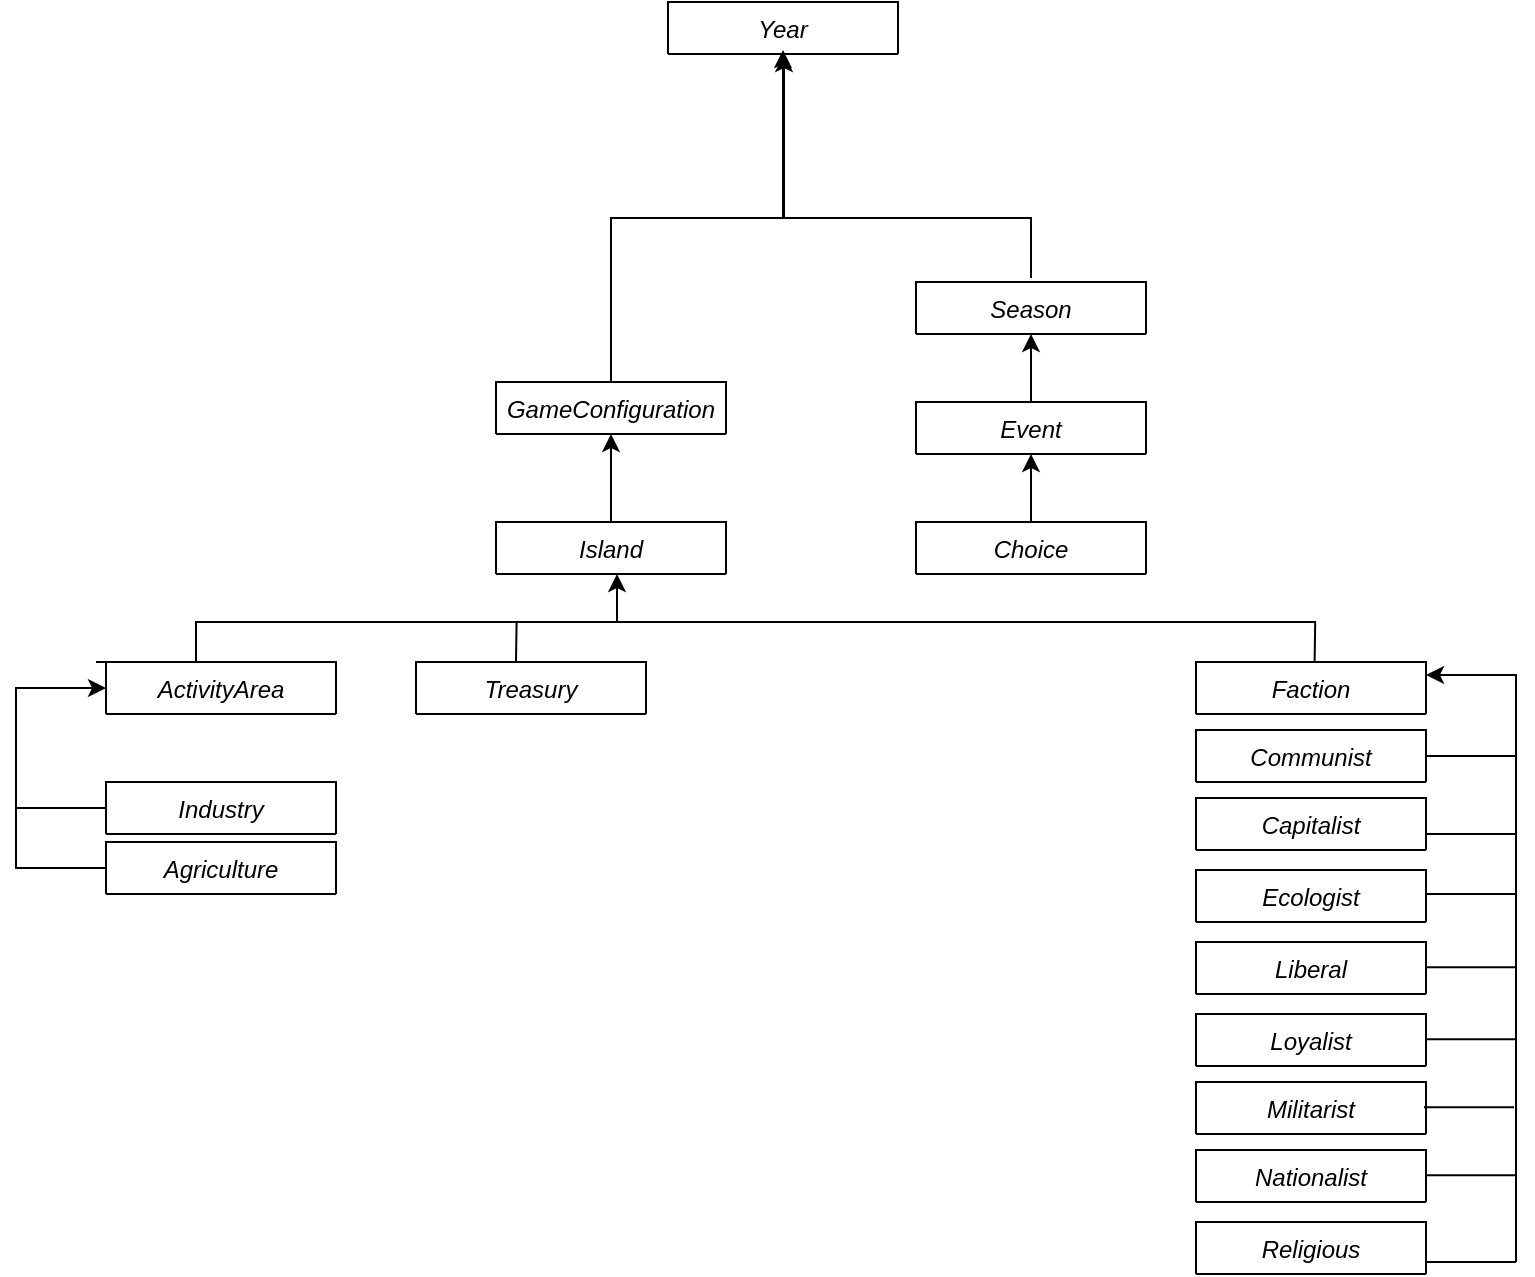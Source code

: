 <mxfile version="14.4.4" type="device"><diagram id="C5RBs43oDa-KdzZeNtuy" name="Page-1"><mxGraphModel dx="1673" dy="2065" grid="1" gridSize="10" guides="1" tooltips="1" connect="1" arrows="1" fold="1" page="1" pageScale="1" pageWidth="827" pageHeight="1169" math="0" shadow="0"><root><mxCell id="WIyWlLk6GJQsqaUBKTNV-0"/><mxCell id="WIyWlLk6GJQsqaUBKTNV-1" parent="WIyWlLk6GJQsqaUBKTNV-0"/><mxCell id="cHyMWS_UR6ReS_Ny0YVD-30" style="edgeStyle=orthogonalEdgeStyle;rounded=0;orthogonalLoop=1;jettySize=auto;html=1;" edge="1" parent="WIyWlLk6GJQsqaUBKTNV-1" source="zkfFHV4jXpPFQw0GAbJ--0" target="cHyMWS_UR6ReS_Ny0YVD-0"><mxGeometry relative="1" as="geometry"><Array as="points"><mxPoint x="328" y="18"/><mxPoint x="414" y="18"/></Array></mxGeometry></mxCell><mxCell id="zkfFHV4jXpPFQw0GAbJ--0" value="GameConfiguration" style="swimlane;fontStyle=2;align=center;verticalAlign=top;childLayout=stackLayout;horizontal=1;startSize=26;horizontalStack=0;resizeParent=1;resizeLast=0;collapsible=1;marginBottom=0;rounded=0;shadow=0;strokeWidth=1;" parent="WIyWlLk6GJQsqaUBKTNV-1" vertex="1" collapsed="1"><mxGeometry x="270" y="100" width="115" height="26" as="geometry"><mxRectangle x="220" y="120" width="160" height="138" as="alternateBounds"/></mxGeometry></mxCell><mxCell id="zkfFHV4jXpPFQw0GAbJ--1" value="name" style="text;align=left;verticalAlign=top;spacingLeft=4;spacingRight=4;overflow=hidden;rotatable=0;points=[[0,0.5],[1,0.5]];portConstraint=eastwest;" parent="zkfFHV4jXpPFQw0GAbJ--0" vertex="1"><mxGeometry y="26" width="115" height="26" as="geometry"/></mxCell><mxCell id="zkfFHV4jXpPFQw0GAbJ--2" value="satisfaction" style="text;align=left;verticalAlign=top;spacingLeft=4;spacingRight=4;overflow=hidden;rotatable=0;points=[[0,0.5],[1,0.5]];portConstraint=eastwest;rounded=0;shadow=0;html=0;" parent="zkfFHV4jXpPFQw0GAbJ--0" vertex="1"><mxGeometry y="52" width="115" height="26" as="geometry"/></mxCell><mxCell id="zkfFHV4jXpPFQw0GAbJ--3" value="NumberOfPartisans" style="text;align=left;verticalAlign=top;spacingLeft=4;spacingRight=4;overflow=hidden;rotatable=0;points=[[0,0.5],[1,0.5]];portConstraint=eastwest;rounded=0;shadow=0;html=0;" parent="zkfFHV4jXpPFQw0GAbJ--0" vertex="1"><mxGeometry y="78" width="115" height="26" as="geometry"/></mxCell><mxCell id="zkfFHV4jXpPFQw0GAbJ--4" value="" style="line;html=1;strokeWidth=1;align=left;verticalAlign=middle;spacingTop=-1;spacingLeft=3;spacingRight=3;rotatable=0;labelPosition=right;points=[];portConstraint=eastwest;" parent="zkfFHV4jXpPFQw0GAbJ--0" vertex="1"><mxGeometry y="104" width="115" height="8" as="geometry"/></mxCell><mxCell id="zkfFHV4jXpPFQw0GAbJ--5" value="eliminatePartisans" style="text;align=left;verticalAlign=top;spacingLeft=4;spacingRight=4;overflow=hidden;rotatable=0;points=[[0,0.5],[1,0.5]];portConstraint=eastwest;" parent="zkfFHV4jXpPFQw0GAbJ--0" vertex="1"><mxGeometry y="112" width="115" height="26" as="geometry"/></mxCell><mxCell id="cHyMWS_UR6ReS_Ny0YVD-0" value="Year" style="swimlane;fontStyle=2;align=center;verticalAlign=top;childLayout=stackLayout;horizontal=1;startSize=26;horizontalStack=0;resizeParent=1;resizeLast=0;collapsible=1;marginBottom=0;rounded=0;shadow=0;strokeWidth=1;" vertex="1" collapsed="1" parent="WIyWlLk6GJQsqaUBKTNV-1"><mxGeometry x="356" y="-90" width="115" height="26" as="geometry"><mxRectangle x="220" y="120" width="160" height="138" as="alternateBounds"/></mxGeometry></mxCell><mxCell id="cHyMWS_UR6ReS_Ny0YVD-1" value="name" style="text;align=left;verticalAlign=top;spacingLeft=4;spacingRight=4;overflow=hidden;rotatable=0;points=[[0,0.5],[1,0.5]];portConstraint=eastwest;" vertex="1" parent="cHyMWS_UR6ReS_Ny0YVD-0"><mxGeometry y="26" width="115" height="26" as="geometry"/></mxCell><mxCell id="cHyMWS_UR6ReS_Ny0YVD-2" value="satisfaction" style="text;align=left;verticalAlign=top;spacingLeft=4;spacingRight=4;overflow=hidden;rotatable=0;points=[[0,0.5],[1,0.5]];portConstraint=eastwest;rounded=0;shadow=0;html=0;" vertex="1" parent="cHyMWS_UR6ReS_Ny0YVD-0"><mxGeometry y="52" width="115" height="26" as="geometry"/></mxCell><mxCell id="cHyMWS_UR6ReS_Ny0YVD-3" value="NumberOfPartisans" style="text;align=left;verticalAlign=top;spacingLeft=4;spacingRight=4;overflow=hidden;rotatable=0;points=[[0,0.5],[1,0.5]];portConstraint=eastwest;rounded=0;shadow=0;html=0;" vertex="1" parent="cHyMWS_UR6ReS_Ny0YVD-0"><mxGeometry y="78" width="115" height="26" as="geometry"/></mxCell><mxCell id="cHyMWS_UR6ReS_Ny0YVD-4" value="" style="line;html=1;strokeWidth=1;align=left;verticalAlign=middle;spacingTop=-1;spacingLeft=3;spacingRight=3;rotatable=0;labelPosition=right;points=[];portConstraint=eastwest;" vertex="1" parent="cHyMWS_UR6ReS_Ny0YVD-0"><mxGeometry y="104" width="115" height="8" as="geometry"/></mxCell><mxCell id="cHyMWS_UR6ReS_Ny0YVD-5" value="eliminatePartisans" style="text;align=left;verticalAlign=top;spacingLeft=4;spacingRight=4;overflow=hidden;rotatable=0;points=[[0,0.5],[1,0.5]];portConstraint=eastwest;" vertex="1" parent="cHyMWS_UR6ReS_Ny0YVD-0"><mxGeometry y="112" width="115" height="26" as="geometry"/></mxCell><mxCell id="cHyMWS_UR6ReS_Ny0YVD-120" style="edgeStyle=orthogonalEdgeStyle;rounded=0;orthogonalLoop=1;jettySize=auto;html=1;entryX=0.5;entryY=1;entryDx=0;entryDy=0;" edge="1" parent="WIyWlLk6GJQsqaUBKTNV-1" source="cHyMWS_UR6ReS_Ny0YVD-6" target="zkfFHV4jXpPFQw0GAbJ--0"><mxGeometry relative="1" as="geometry"/></mxCell><mxCell id="cHyMWS_UR6ReS_Ny0YVD-6" value="Island" style="swimlane;fontStyle=2;align=center;verticalAlign=top;childLayout=stackLayout;horizontal=1;startSize=26;horizontalStack=0;resizeParent=1;resizeLast=0;collapsible=1;marginBottom=0;rounded=0;shadow=0;strokeWidth=1;" vertex="1" collapsed="1" parent="WIyWlLk6GJQsqaUBKTNV-1"><mxGeometry x="270" y="170" width="115" height="26" as="geometry"><mxRectangle x="220" y="120" width="160" height="138" as="alternateBounds"/></mxGeometry></mxCell><mxCell id="cHyMWS_UR6ReS_Ny0YVD-7" value="name" style="text;align=left;verticalAlign=top;spacingLeft=4;spacingRight=4;overflow=hidden;rotatable=0;points=[[0,0.5],[1,0.5]];portConstraint=eastwest;" vertex="1" parent="cHyMWS_UR6ReS_Ny0YVD-6"><mxGeometry y="26" width="115" height="26" as="geometry"/></mxCell><mxCell id="cHyMWS_UR6ReS_Ny0YVD-8" value="satisfaction" style="text;align=left;verticalAlign=top;spacingLeft=4;spacingRight=4;overflow=hidden;rotatable=0;points=[[0,0.5],[1,0.5]];portConstraint=eastwest;rounded=0;shadow=0;html=0;" vertex="1" parent="cHyMWS_UR6ReS_Ny0YVD-6"><mxGeometry y="52" width="115" height="26" as="geometry"/></mxCell><mxCell id="cHyMWS_UR6ReS_Ny0YVD-9" value="NumberOfPartisans" style="text;align=left;verticalAlign=top;spacingLeft=4;spacingRight=4;overflow=hidden;rotatable=0;points=[[0,0.5],[1,0.5]];portConstraint=eastwest;rounded=0;shadow=0;html=0;" vertex="1" parent="cHyMWS_UR6ReS_Ny0YVD-6"><mxGeometry y="78" width="115" height="26" as="geometry"/></mxCell><mxCell id="cHyMWS_UR6ReS_Ny0YVD-10" value="" style="line;html=1;strokeWidth=1;align=left;verticalAlign=middle;spacingTop=-1;spacingLeft=3;spacingRight=3;rotatable=0;labelPosition=right;points=[];portConstraint=eastwest;" vertex="1" parent="cHyMWS_UR6ReS_Ny0YVD-6"><mxGeometry y="104" width="115" height="8" as="geometry"/></mxCell><mxCell id="cHyMWS_UR6ReS_Ny0YVD-11" value="eliminatePartisans" style="text;align=left;verticalAlign=top;spacingLeft=4;spacingRight=4;overflow=hidden;rotatable=0;points=[[0,0.5],[1,0.5]];portConstraint=eastwest;" vertex="1" parent="cHyMWS_UR6ReS_Ny0YVD-6"><mxGeometry y="112" width="115" height="26" as="geometry"/></mxCell><mxCell id="cHyMWS_UR6ReS_Ny0YVD-33" style="edgeStyle=orthogonalEdgeStyle;rounded=0;orthogonalLoop=1;jettySize=auto;html=1;" edge="1" parent="WIyWlLk6GJQsqaUBKTNV-1"><mxGeometry relative="1" as="geometry"><mxPoint x="69.997" y="240" as="sourcePoint"/><mxPoint x="330.5" y="196" as="targetPoint"/><Array as="points"><mxPoint x="120" y="240"/><mxPoint x="120" y="220"/><mxPoint x="331" y="220"/></Array></mxGeometry></mxCell><mxCell id="cHyMWS_UR6ReS_Ny0YVD-12" value="ActivityArea" style="swimlane;fontStyle=2;align=center;verticalAlign=top;childLayout=stackLayout;horizontal=1;startSize=26;horizontalStack=0;resizeParent=1;resizeLast=0;collapsible=1;marginBottom=0;rounded=0;shadow=0;strokeWidth=1;" vertex="1" collapsed="1" parent="WIyWlLk6GJQsqaUBKTNV-1"><mxGeometry x="75" y="240" width="115" height="26" as="geometry"><mxRectangle x="220" y="120" width="160" height="138" as="alternateBounds"/></mxGeometry></mxCell><mxCell id="cHyMWS_UR6ReS_Ny0YVD-13" value="name" style="text;align=left;verticalAlign=top;spacingLeft=4;spacingRight=4;overflow=hidden;rotatable=0;points=[[0,0.5],[1,0.5]];portConstraint=eastwest;" vertex="1" parent="cHyMWS_UR6ReS_Ny0YVD-12"><mxGeometry y="26" width="115" height="26" as="geometry"/></mxCell><mxCell id="cHyMWS_UR6ReS_Ny0YVD-14" value="satisfaction" style="text;align=left;verticalAlign=top;spacingLeft=4;spacingRight=4;overflow=hidden;rotatable=0;points=[[0,0.5],[1,0.5]];portConstraint=eastwest;rounded=0;shadow=0;html=0;" vertex="1" parent="cHyMWS_UR6ReS_Ny0YVD-12"><mxGeometry y="52" width="115" height="26" as="geometry"/></mxCell><mxCell id="cHyMWS_UR6ReS_Ny0YVD-15" value="NumberOfPartisans" style="text;align=left;verticalAlign=top;spacingLeft=4;spacingRight=4;overflow=hidden;rotatable=0;points=[[0,0.5],[1,0.5]];portConstraint=eastwest;rounded=0;shadow=0;html=0;" vertex="1" parent="cHyMWS_UR6ReS_Ny0YVD-12"><mxGeometry y="78" width="115" height="26" as="geometry"/></mxCell><mxCell id="cHyMWS_UR6ReS_Ny0YVD-16" value="" style="line;html=1;strokeWidth=1;align=left;verticalAlign=middle;spacingTop=-1;spacingLeft=3;spacingRight=3;rotatable=0;labelPosition=right;points=[];portConstraint=eastwest;" vertex="1" parent="cHyMWS_UR6ReS_Ny0YVD-12"><mxGeometry y="104" width="115" height="8" as="geometry"/></mxCell><mxCell id="cHyMWS_UR6ReS_Ny0YVD-17" value="eliminatePartisans" style="text;align=left;verticalAlign=top;spacingLeft=4;spacingRight=4;overflow=hidden;rotatable=0;points=[[0,0.5],[1,0.5]];portConstraint=eastwest;" vertex="1" parent="cHyMWS_UR6ReS_Ny0YVD-12"><mxGeometry y="112" width="115" height="26" as="geometry"/></mxCell><mxCell id="cHyMWS_UR6ReS_Ny0YVD-18" value="Treasury" style="swimlane;fontStyle=2;align=center;verticalAlign=top;childLayout=stackLayout;horizontal=1;startSize=26;horizontalStack=0;resizeParent=1;resizeLast=0;collapsible=1;marginBottom=0;rounded=0;shadow=0;strokeWidth=1;" vertex="1" collapsed="1" parent="WIyWlLk6GJQsqaUBKTNV-1"><mxGeometry x="230" y="240" width="115" height="26" as="geometry"><mxRectangle x="220" y="120" width="160" height="138" as="alternateBounds"/></mxGeometry></mxCell><mxCell id="cHyMWS_UR6ReS_Ny0YVD-19" value="name" style="text;align=left;verticalAlign=top;spacingLeft=4;spacingRight=4;overflow=hidden;rotatable=0;points=[[0,0.5],[1,0.5]];portConstraint=eastwest;" vertex="1" parent="cHyMWS_UR6ReS_Ny0YVD-18"><mxGeometry y="26" width="115" height="26" as="geometry"/></mxCell><mxCell id="cHyMWS_UR6ReS_Ny0YVD-20" value="satisfaction" style="text;align=left;verticalAlign=top;spacingLeft=4;spacingRight=4;overflow=hidden;rotatable=0;points=[[0,0.5],[1,0.5]];portConstraint=eastwest;rounded=0;shadow=0;html=0;" vertex="1" parent="cHyMWS_UR6ReS_Ny0YVD-18"><mxGeometry y="52" width="115" height="26" as="geometry"/></mxCell><mxCell id="cHyMWS_UR6ReS_Ny0YVD-21" value="NumberOfPartisans" style="text;align=left;verticalAlign=top;spacingLeft=4;spacingRight=4;overflow=hidden;rotatable=0;points=[[0,0.5],[1,0.5]];portConstraint=eastwest;rounded=0;shadow=0;html=0;" vertex="1" parent="cHyMWS_UR6ReS_Ny0YVD-18"><mxGeometry y="78" width="115" height="26" as="geometry"/></mxCell><mxCell id="cHyMWS_UR6ReS_Ny0YVD-22" value="" style="line;html=1;strokeWidth=1;align=left;verticalAlign=middle;spacingTop=-1;spacingLeft=3;spacingRight=3;rotatable=0;labelPosition=right;points=[];portConstraint=eastwest;" vertex="1" parent="cHyMWS_UR6ReS_Ny0YVD-18"><mxGeometry y="104" width="115" height="8" as="geometry"/></mxCell><mxCell id="cHyMWS_UR6ReS_Ny0YVD-23" value="eliminatePartisans" style="text;align=left;verticalAlign=top;spacingLeft=4;spacingRight=4;overflow=hidden;rotatable=0;points=[[0,0.5],[1,0.5]];portConstraint=eastwest;" vertex="1" parent="cHyMWS_UR6ReS_Ny0YVD-18"><mxGeometry y="112" width="115" height="26" as="geometry"/></mxCell><mxCell id="cHyMWS_UR6ReS_Ny0YVD-24" value="Faction" style="swimlane;fontStyle=2;align=center;verticalAlign=top;childLayout=stackLayout;horizontal=1;startSize=26;horizontalStack=0;resizeParent=1;resizeLast=0;collapsible=1;marginBottom=0;rounded=0;shadow=0;strokeWidth=1;" vertex="1" collapsed="1" parent="WIyWlLk6GJQsqaUBKTNV-1"><mxGeometry x="620" y="240" width="115" height="26" as="geometry"><mxRectangle x="220" y="120" width="160" height="138" as="alternateBounds"/></mxGeometry></mxCell><mxCell id="cHyMWS_UR6ReS_Ny0YVD-25" value="name" style="text;align=left;verticalAlign=top;spacingLeft=4;spacingRight=4;overflow=hidden;rotatable=0;points=[[0,0.5],[1,0.5]];portConstraint=eastwest;" vertex="1" parent="cHyMWS_UR6ReS_Ny0YVD-24"><mxGeometry y="26" width="115" height="26" as="geometry"/></mxCell><mxCell id="cHyMWS_UR6ReS_Ny0YVD-26" value="satisfaction" style="text;align=left;verticalAlign=top;spacingLeft=4;spacingRight=4;overflow=hidden;rotatable=0;points=[[0,0.5],[1,0.5]];portConstraint=eastwest;rounded=0;shadow=0;html=0;" vertex="1" parent="cHyMWS_UR6ReS_Ny0YVD-24"><mxGeometry y="52" width="115" height="26" as="geometry"/></mxCell><mxCell id="cHyMWS_UR6ReS_Ny0YVD-27" value="NumberOfPartisans" style="text;align=left;verticalAlign=top;spacingLeft=4;spacingRight=4;overflow=hidden;rotatable=0;points=[[0,0.5],[1,0.5]];portConstraint=eastwest;rounded=0;shadow=0;html=0;" vertex="1" parent="cHyMWS_UR6ReS_Ny0YVD-24"><mxGeometry y="78" width="115" height="26" as="geometry"/></mxCell><mxCell id="cHyMWS_UR6ReS_Ny0YVD-28" value="" style="line;html=1;strokeWidth=1;align=left;verticalAlign=middle;spacingTop=-1;spacingLeft=3;spacingRight=3;rotatable=0;labelPosition=right;points=[];portConstraint=eastwest;" vertex="1" parent="cHyMWS_UR6ReS_Ny0YVD-24"><mxGeometry y="104" width="115" height="8" as="geometry"/></mxCell><mxCell id="cHyMWS_UR6ReS_Ny0YVD-29" value="eliminatePartisans" style="text;align=left;verticalAlign=top;spacingLeft=4;spacingRight=4;overflow=hidden;rotatable=0;points=[[0,0.5],[1,0.5]];portConstraint=eastwest;" vertex="1" parent="cHyMWS_UR6ReS_Ny0YVD-24"><mxGeometry y="112" width="115" height="26" as="geometry"/></mxCell><mxCell id="cHyMWS_UR6ReS_Ny0YVD-35" value="Industry" style="swimlane;fontStyle=2;align=center;verticalAlign=top;childLayout=stackLayout;horizontal=1;startSize=26;horizontalStack=0;resizeParent=1;resizeLast=0;collapsible=1;marginBottom=0;rounded=0;shadow=0;strokeWidth=1;" vertex="1" collapsed="1" parent="WIyWlLk6GJQsqaUBKTNV-1"><mxGeometry x="75" y="300" width="115" height="26" as="geometry"><mxRectangle x="220" y="120" width="160" height="138" as="alternateBounds"/></mxGeometry></mxCell><mxCell id="cHyMWS_UR6ReS_Ny0YVD-36" value="name" style="text;align=left;verticalAlign=top;spacingLeft=4;spacingRight=4;overflow=hidden;rotatable=0;points=[[0,0.5],[1,0.5]];portConstraint=eastwest;" vertex="1" parent="cHyMWS_UR6ReS_Ny0YVD-35"><mxGeometry y="26" width="115" height="26" as="geometry"/></mxCell><mxCell id="cHyMWS_UR6ReS_Ny0YVD-37" value="satisfaction" style="text;align=left;verticalAlign=top;spacingLeft=4;spacingRight=4;overflow=hidden;rotatable=0;points=[[0,0.5],[1,0.5]];portConstraint=eastwest;rounded=0;shadow=0;html=0;" vertex="1" parent="cHyMWS_UR6ReS_Ny0YVD-35"><mxGeometry y="52" width="115" height="26" as="geometry"/></mxCell><mxCell id="cHyMWS_UR6ReS_Ny0YVD-38" value="NumberOfPartisans" style="text;align=left;verticalAlign=top;spacingLeft=4;spacingRight=4;overflow=hidden;rotatable=0;points=[[0,0.5],[1,0.5]];portConstraint=eastwest;rounded=0;shadow=0;html=0;" vertex="1" parent="cHyMWS_UR6ReS_Ny0YVD-35"><mxGeometry y="78" width="115" height="26" as="geometry"/></mxCell><mxCell id="cHyMWS_UR6ReS_Ny0YVD-39" value="" style="line;html=1;strokeWidth=1;align=left;verticalAlign=middle;spacingTop=-1;spacingLeft=3;spacingRight=3;rotatable=0;labelPosition=right;points=[];portConstraint=eastwest;" vertex="1" parent="cHyMWS_UR6ReS_Ny0YVD-35"><mxGeometry y="104" width="115" height="8" as="geometry"/></mxCell><mxCell id="cHyMWS_UR6ReS_Ny0YVD-40" value="eliminatePartisans" style="text;align=left;verticalAlign=top;spacingLeft=4;spacingRight=4;overflow=hidden;rotatable=0;points=[[0,0.5],[1,0.5]];portConstraint=eastwest;" vertex="1" parent="cHyMWS_UR6ReS_Ny0YVD-35"><mxGeometry y="112" width="115" height="26" as="geometry"/></mxCell><mxCell id="cHyMWS_UR6ReS_Ny0YVD-51" style="edgeStyle=orthogonalEdgeStyle;rounded=0;orthogonalLoop=1;jettySize=auto;html=1;entryX=0;entryY=0.5;entryDx=0;entryDy=0;" edge="1" parent="WIyWlLk6GJQsqaUBKTNV-1" source="cHyMWS_UR6ReS_Ny0YVD-41" target="cHyMWS_UR6ReS_Ny0YVD-12"><mxGeometry relative="1" as="geometry"><Array as="points"><mxPoint x="30" y="343"/><mxPoint x="30" y="253"/></Array></mxGeometry></mxCell><mxCell id="cHyMWS_UR6ReS_Ny0YVD-41" value="Agriculture" style="swimlane;fontStyle=2;align=center;verticalAlign=top;childLayout=stackLayout;horizontal=1;startSize=26;horizontalStack=0;resizeParent=1;resizeLast=0;collapsible=1;marginBottom=0;rounded=0;shadow=0;strokeWidth=1;" vertex="1" collapsed="1" parent="WIyWlLk6GJQsqaUBKTNV-1"><mxGeometry x="75" y="330" width="115" height="26" as="geometry"><mxRectangle x="220" y="120" width="160" height="138" as="alternateBounds"/></mxGeometry></mxCell><mxCell id="cHyMWS_UR6ReS_Ny0YVD-42" value="name" style="text;align=left;verticalAlign=top;spacingLeft=4;spacingRight=4;overflow=hidden;rotatable=0;points=[[0,0.5],[1,0.5]];portConstraint=eastwest;" vertex="1" parent="cHyMWS_UR6ReS_Ny0YVD-41"><mxGeometry y="26" width="115" height="26" as="geometry"/></mxCell><mxCell id="cHyMWS_UR6ReS_Ny0YVD-43" value="satisfaction" style="text;align=left;verticalAlign=top;spacingLeft=4;spacingRight=4;overflow=hidden;rotatable=0;points=[[0,0.5],[1,0.5]];portConstraint=eastwest;rounded=0;shadow=0;html=0;" vertex="1" parent="cHyMWS_UR6ReS_Ny0YVD-41"><mxGeometry y="52" width="115" height="26" as="geometry"/></mxCell><mxCell id="cHyMWS_UR6ReS_Ny0YVD-44" value="NumberOfPartisans" style="text;align=left;verticalAlign=top;spacingLeft=4;spacingRight=4;overflow=hidden;rotatable=0;points=[[0,0.5],[1,0.5]];portConstraint=eastwest;rounded=0;shadow=0;html=0;" vertex="1" parent="cHyMWS_UR6ReS_Ny0YVD-41"><mxGeometry y="78" width="115" height="26" as="geometry"/></mxCell><mxCell id="cHyMWS_UR6ReS_Ny0YVD-45" value="" style="line;html=1;strokeWidth=1;align=left;verticalAlign=middle;spacingTop=-1;spacingLeft=3;spacingRight=3;rotatable=0;labelPosition=right;points=[];portConstraint=eastwest;" vertex="1" parent="cHyMWS_UR6ReS_Ny0YVD-41"><mxGeometry y="104" width="115" height="8" as="geometry"/></mxCell><mxCell id="cHyMWS_UR6ReS_Ny0YVD-46" value="eliminatePartisans" style="text;align=left;verticalAlign=top;spacingLeft=4;spacingRight=4;overflow=hidden;rotatable=0;points=[[0,0.5],[1,0.5]];portConstraint=eastwest;" vertex="1" parent="cHyMWS_UR6ReS_Ny0YVD-41"><mxGeometry y="112" width="115" height="26" as="geometry"/></mxCell><mxCell id="cHyMWS_UR6ReS_Ny0YVD-53" value="Capitalist" style="swimlane;fontStyle=2;align=center;verticalAlign=top;childLayout=stackLayout;horizontal=1;startSize=26;horizontalStack=0;resizeParent=1;resizeLast=0;collapsible=1;marginBottom=0;rounded=0;shadow=0;strokeWidth=1;" vertex="1" collapsed="1" parent="WIyWlLk6GJQsqaUBKTNV-1"><mxGeometry x="620" y="308" width="115" height="26" as="geometry"><mxRectangle x="220" y="120" width="160" height="138" as="alternateBounds"/></mxGeometry></mxCell><mxCell id="cHyMWS_UR6ReS_Ny0YVD-54" value="name" style="text;align=left;verticalAlign=top;spacingLeft=4;spacingRight=4;overflow=hidden;rotatable=0;points=[[0,0.5],[1,0.5]];portConstraint=eastwest;" vertex="1" parent="cHyMWS_UR6ReS_Ny0YVD-53"><mxGeometry y="26" width="115" height="26" as="geometry"/></mxCell><mxCell id="cHyMWS_UR6ReS_Ny0YVD-55" value="satisfaction" style="text;align=left;verticalAlign=top;spacingLeft=4;spacingRight=4;overflow=hidden;rotatable=0;points=[[0,0.5],[1,0.5]];portConstraint=eastwest;rounded=0;shadow=0;html=0;" vertex="1" parent="cHyMWS_UR6ReS_Ny0YVD-53"><mxGeometry y="52" width="115" height="26" as="geometry"/></mxCell><mxCell id="cHyMWS_UR6ReS_Ny0YVD-56" value="NumberOfPartisans" style="text;align=left;verticalAlign=top;spacingLeft=4;spacingRight=4;overflow=hidden;rotatable=0;points=[[0,0.5],[1,0.5]];portConstraint=eastwest;rounded=0;shadow=0;html=0;" vertex="1" parent="cHyMWS_UR6ReS_Ny0YVD-53"><mxGeometry y="78" width="115" height="26" as="geometry"/></mxCell><mxCell id="cHyMWS_UR6ReS_Ny0YVD-57" value="" style="line;html=1;strokeWidth=1;align=left;verticalAlign=middle;spacingTop=-1;spacingLeft=3;spacingRight=3;rotatable=0;labelPosition=right;points=[];portConstraint=eastwest;" vertex="1" parent="cHyMWS_UR6ReS_Ny0YVD-53"><mxGeometry y="104" width="115" height="8" as="geometry"/></mxCell><mxCell id="cHyMWS_UR6ReS_Ny0YVD-58" value="eliminatePartisans" style="text;align=left;verticalAlign=top;spacingLeft=4;spacingRight=4;overflow=hidden;rotatable=0;points=[[0,0.5],[1,0.5]];portConstraint=eastwest;" vertex="1" parent="cHyMWS_UR6ReS_Ny0YVD-53"><mxGeometry y="112" width="115" height="26" as="geometry"/></mxCell><mxCell id="cHyMWS_UR6ReS_Ny0YVD-139" style="edgeStyle=orthogonalEdgeStyle;rounded=0;orthogonalLoop=1;jettySize=auto;html=1;exitX=1;exitY=0.5;exitDx=0;exitDy=0;entryX=1;entryY=0.25;entryDx=0;entryDy=0;" edge="1" parent="WIyWlLk6GJQsqaUBKTNV-1" source="cHyMWS_UR6ReS_Ny0YVD-59" target="cHyMWS_UR6ReS_Ny0YVD-24"><mxGeometry relative="1" as="geometry"><Array as="points"><mxPoint x="780" y="287"/><mxPoint x="780" y="247"/></Array></mxGeometry></mxCell><mxCell id="cHyMWS_UR6ReS_Ny0YVD-59" value="Communist" style="swimlane;fontStyle=2;align=center;verticalAlign=top;childLayout=stackLayout;horizontal=1;startSize=26;horizontalStack=0;resizeParent=1;resizeLast=0;collapsible=1;marginBottom=0;rounded=0;shadow=0;strokeWidth=1;" vertex="1" collapsed="1" parent="WIyWlLk6GJQsqaUBKTNV-1"><mxGeometry x="620" y="274" width="115" height="26" as="geometry"><mxRectangle x="220" y="120" width="160" height="138" as="alternateBounds"/></mxGeometry></mxCell><mxCell id="cHyMWS_UR6ReS_Ny0YVD-60" value="name" style="text;align=left;verticalAlign=top;spacingLeft=4;spacingRight=4;overflow=hidden;rotatable=0;points=[[0,0.5],[1,0.5]];portConstraint=eastwest;" vertex="1" parent="cHyMWS_UR6ReS_Ny0YVD-59"><mxGeometry y="26" width="115" height="26" as="geometry"/></mxCell><mxCell id="cHyMWS_UR6ReS_Ny0YVD-61" value="satisfaction" style="text;align=left;verticalAlign=top;spacingLeft=4;spacingRight=4;overflow=hidden;rotatable=0;points=[[0,0.5],[1,0.5]];portConstraint=eastwest;rounded=0;shadow=0;html=0;" vertex="1" parent="cHyMWS_UR6ReS_Ny0YVD-59"><mxGeometry y="52" width="115" height="26" as="geometry"/></mxCell><mxCell id="cHyMWS_UR6ReS_Ny0YVD-62" value="NumberOfPartisans" style="text;align=left;verticalAlign=top;spacingLeft=4;spacingRight=4;overflow=hidden;rotatable=0;points=[[0,0.5],[1,0.5]];portConstraint=eastwest;rounded=0;shadow=0;html=0;" vertex="1" parent="cHyMWS_UR6ReS_Ny0YVD-59"><mxGeometry y="78" width="115" height="26" as="geometry"/></mxCell><mxCell id="cHyMWS_UR6ReS_Ny0YVD-63" value="" style="line;html=1;strokeWidth=1;align=left;verticalAlign=middle;spacingTop=-1;spacingLeft=3;spacingRight=3;rotatable=0;labelPosition=right;points=[];portConstraint=eastwest;" vertex="1" parent="cHyMWS_UR6ReS_Ny0YVD-59"><mxGeometry y="104" width="115" height="8" as="geometry"/></mxCell><mxCell id="cHyMWS_UR6ReS_Ny0YVD-64" value="eliminatePartisans" style="text;align=left;verticalAlign=top;spacingLeft=4;spacingRight=4;overflow=hidden;rotatable=0;points=[[0,0.5],[1,0.5]];portConstraint=eastwest;" vertex="1" parent="cHyMWS_UR6ReS_Ny0YVD-59"><mxGeometry y="112" width="115" height="26" as="geometry"/></mxCell><mxCell id="cHyMWS_UR6ReS_Ny0YVD-65" value="Ecologist" style="swimlane;fontStyle=2;align=center;verticalAlign=top;childLayout=stackLayout;horizontal=1;startSize=26;horizontalStack=0;resizeParent=1;resizeLast=0;collapsible=1;marginBottom=0;rounded=0;shadow=0;strokeWidth=1;" vertex="1" collapsed="1" parent="WIyWlLk6GJQsqaUBKTNV-1"><mxGeometry x="620" y="344" width="115" height="26" as="geometry"><mxRectangle x="220" y="120" width="160" height="138" as="alternateBounds"/></mxGeometry></mxCell><mxCell id="cHyMWS_UR6ReS_Ny0YVD-66" value="name" style="text;align=left;verticalAlign=top;spacingLeft=4;spacingRight=4;overflow=hidden;rotatable=0;points=[[0,0.5],[1,0.5]];portConstraint=eastwest;" vertex="1" parent="cHyMWS_UR6ReS_Ny0YVD-65"><mxGeometry y="26" width="115" height="26" as="geometry"/></mxCell><mxCell id="cHyMWS_UR6ReS_Ny0YVD-67" value="satisfaction" style="text;align=left;verticalAlign=top;spacingLeft=4;spacingRight=4;overflow=hidden;rotatable=0;points=[[0,0.5],[1,0.5]];portConstraint=eastwest;rounded=0;shadow=0;html=0;" vertex="1" parent="cHyMWS_UR6ReS_Ny0YVD-65"><mxGeometry y="52" width="115" height="26" as="geometry"/></mxCell><mxCell id="cHyMWS_UR6ReS_Ny0YVD-68" value="NumberOfPartisans" style="text;align=left;verticalAlign=top;spacingLeft=4;spacingRight=4;overflow=hidden;rotatable=0;points=[[0,0.5],[1,0.5]];portConstraint=eastwest;rounded=0;shadow=0;html=0;" vertex="1" parent="cHyMWS_UR6ReS_Ny0YVD-65"><mxGeometry y="78" width="115" height="26" as="geometry"/></mxCell><mxCell id="cHyMWS_UR6ReS_Ny0YVD-69" value="" style="line;html=1;strokeWidth=1;align=left;verticalAlign=middle;spacingTop=-1;spacingLeft=3;spacingRight=3;rotatable=0;labelPosition=right;points=[];portConstraint=eastwest;" vertex="1" parent="cHyMWS_UR6ReS_Ny0YVD-65"><mxGeometry y="104" width="115" height="8" as="geometry"/></mxCell><mxCell id="cHyMWS_UR6ReS_Ny0YVD-70" value="eliminatePartisans" style="text;align=left;verticalAlign=top;spacingLeft=4;spacingRight=4;overflow=hidden;rotatable=0;points=[[0,0.5],[1,0.5]];portConstraint=eastwest;" vertex="1" parent="cHyMWS_UR6ReS_Ny0YVD-65"><mxGeometry y="112" width="115" height="26" as="geometry"/></mxCell><mxCell id="cHyMWS_UR6ReS_Ny0YVD-71" value="Liberal" style="swimlane;fontStyle=2;align=center;verticalAlign=top;childLayout=stackLayout;horizontal=1;startSize=26;horizontalStack=0;resizeParent=1;resizeLast=0;collapsible=1;marginBottom=0;rounded=0;shadow=0;strokeWidth=1;" vertex="1" collapsed="1" parent="WIyWlLk6GJQsqaUBKTNV-1"><mxGeometry x="620" y="380" width="115" height="26" as="geometry"><mxRectangle x="220" y="120" width="160" height="138" as="alternateBounds"/></mxGeometry></mxCell><mxCell id="cHyMWS_UR6ReS_Ny0YVD-72" value="name" style="text;align=left;verticalAlign=top;spacingLeft=4;spacingRight=4;overflow=hidden;rotatable=0;points=[[0,0.5],[1,0.5]];portConstraint=eastwest;" vertex="1" parent="cHyMWS_UR6ReS_Ny0YVD-71"><mxGeometry y="26" width="115" height="26" as="geometry"/></mxCell><mxCell id="cHyMWS_UR6ReS_Ny0YVD-73" value="satisfaction" style="text;align=left;verticalAlign=top;spacingLeft=4;spacingRight=4;overflow=hidden;rotatable=0;points=[[0,0.5],[1,0.5]];portConstraint=eastwest;rounded=0;shadow=0;html=0;" vertex="1" parent="cHyMWS_UR6ReS_Ny0YVD-71"><mxGeometry y="52" width="115" height="26" as="geometry"/></mxCell><mxCell id="cHyMWS_UR6ReS_Ny0YVD-74" value="NumberOfPartisans" style="text;align=left;verticalAlign=top;spacingLeft=4;spacingRight=4;overflow=hidden;rotatable=0;points=[[0,0.5],[1,0.5]];portConstraint=eastwest;rounded=0;shadow=0;html=0;" vertex="1" parent="cHyMWS_UR6ReS_Ny0YVD-71"><mxGeometry y="78" width="115" height="26" as="geometry"/></mxCell><mxCell id="cHyMWS_UR6ReS_Ny0YVD-75" value="" style="line;html=1;strokeWidth=1;align=left;verticalAlign=middle;spacingTop=-1;spacingLeft=3;spacingRight=3;rotatable=0;labelPosition=right;points=[];portConstraint=eastwest;" vertex="1" parent="cHyMWS_UR6ReS_Ny0YVD-71"><mxGeometry y="104" width="115" height="8" as="geometry"/></mxCell><mxCell id="cHyMWS_UR6ReS_Ny0YVD-76" value="eliminatePartisans" style="text;align=left;verticalAlign=top;spacingLeft=4;spacingRight=4;overflow=hidden;rotatable=0;points=[[0,0.5],[1,0.5]];portConstraint=eastwest;" vertex="1" parent="cHyMWS_UR6ReS_Ny0YVD-71"><mxGeometry y="112" width="115" height="26" as="geometry"/></mxCell><mxCell id="cHyMWS_UR6ReS_Ny0YVD-77" value="Loyalist" style="swimlane;fontStyle=2;align=center;verticalAlign=top;childLayout=stackLayout;horizontal=1;startSize=26;horizontalStack=0;resizeParent=1;resizeLast=0;collapsible=1;marginBottom=0;rounded=0;shadow=0;strokeWidth=1;" vertex="1" collapsed="1" parent="WIyWlLk6GJQsqaUBKTNV-1"><mxGeometry x="620" y="416" width="115" height="26" as="geometry"><mxRectangle x="220" y="120" width="160" height="138" as="alternateBounds"/></mxGeometry></mxCell><mxCell id="cHyMWS_UR6ReS_Ny0YVD-78" value="name" style="text;align=left;verticalAlign=top;spacingLeft=4;spacingRight=4;overflow=hidden;rotatable=0;points=[[0,0.5],[1,0.5]];portConstraint=eastwest;" vertex="1" parent="cHyMWS_UR6ReS_Ny0YVD-77"><mxGeometry y="26" width="115" height="26" as="geometry"/></mxCell><mxCell id="cHyMWS_UR6ReS_Ny0YVD-79" value="satisfaction" style="text;align=left;verticalAlign=top;spacingLeft=4;spacingRight=4;overflow=hidden;rotatable=0;points=[[0,0.5],[1,0.5]];portConstraint=eastwest;rounded=0;shadow=0;html=0;" vertex="1" parent="cHyMWS_UR6ReS_Ny0YVD-77"><mxGeometry y="52" width="115" height="26" as="geometry"/></mxCell><mxCell id="cHyMWS_UR6ReS_Ny0YVD-80" value="NumberOfPartisans" style="text;align=left;verticalAlign=top;spacingLeft=4;spacingRight=4;overflow=hidden;rotatable=0;points=[[0,0.5],[1,0.5]];portConstraint=eastwest;rounded=0;shadow=0;html=0;" vertex="1" parent="cHyMWS_UR6ReS_Ny0YVD-77"><mxGeometry y="78" width="115" height="26" as="geometry"/></mxCell><mxCell id="cHyMWS_UR6ReS_Ny0YVD-81" value="" style="line;html=1;strokeWidth=1;align=left;verticalAlign=middle;spacingTop=-1;spacingLeft=3;spacingRight=3;rotatable=0;labelPosition=right;points=[];portConstraint=eastwest;" vertex="1" parent="cHyMWS_UR6ReS_Ny0YVD-77"><mxGeometry y="104" width="115" height="8" as="geometry"/></mxCell><mxCell id="cHyMWS_UR6ReS_Ny0YVD-82" value="eliminatePartisans" style="text;align=left;verticalAlign=top;spacingLeft=4;spacingRight=4;overflow=hidden;rotatable=0;points=[[0,0.5],[1,0.5]];portConstraint=eastwest;" vertex="1" parent="cHyMWS_UR6ReS_Ny0YVD-77"><mxGeometry y="112" width="115" height="26" as="geometry"/></mxCell><mxCell id="cHyMWS_UR6ReS_Ny0YVD-83" value="Militarist" style="swimlane;fontStyle=2;align=center;verticalAlign=top;childLayout=stackLayout;horizontal=1;startSize=26;horizontalStack=0;resizeParent=1;resizeLast=0;collapsible=1;marginBottom=0;rounded=0;shadow=0;strokeWidth=1;" vertex="1" collapsed="1" parent="WIyWlLk6GJQsqaUBKTNV-1"><mxGeometry x="620" y="450" width="115" height="26" as="geometry"><mxRectangle x="220" y="120" width="160" height="138" as="alternateBounds"/></mxGeometry></mxCell><mxCell id="cHyMWS_UR6ReS_Ny0YVD-84" value="name" style="text;align=left;verticalAlign=top;spacingLeft=4;spacingRight=4;overflow=hidden;rotatable=0;points=[[0,0.5],[1,0.5]];portConstraint=eastwest;" vertex="1" parent="cHyMWS_UR6ReS_Ny0YVD-83"><mxGeometry y="26" width="115" height="26" as="geometry"/></mxCell><mxCell id="cHyMWS_UR6ReS_Ny0YVD-85" value="satisfaction" style="text;align=left;verticalAlign=top;spacingLeft=4;spacingRight=4;overflow=hidden;rotatable=0;points=[[0,0.5],[1,0.5]];portConstraint=eastwest;rounded=0;shadow=0;html=0;" vertex="1" parent="cHyMWS_UR6ReS_Ny0YVD-83"><mxGeometry y="52" width="115" height="26" as="geometry"/></mxCell><mxCell id="cHyMWS_UR6ReS_Ny0YVD-86" value="NumberOfPartisans" style="text;align=left;verticalAlign=top;spacingLeft=4;spacingRight=4;overflow=hidden;rotatable=0;points=[[0,0.5],[1,0.5]];portConstraint=eastwest;rounded=0;shadow=0;html=0;" vertex="1" parent="cHyMWS_UR6ReS_Ny0YVD-83"><mxGeometry y="78" width="115" height="26" as="geometry"/></mxCell><mxCell id="cHyMWS_UR6ReS_Ny0YVD-87" value="" style="line;html=1;strokeWidth=1;align=left;verticalAlign=middle;spacingTop=-1;spacingLeft=3;spacingRight=3;rotatable=0;labelPosition=right;points=[];portConstraint=eastwest;" vertex="1" parent="cHyMWS_UR6ReS_Ny0YVD-83"><mxGeometry y="104" width="115" height="8" as="geometry"/></mxCell><mxCell id="cHyMWS_UR6ReS_Ny0YVD-88" value="eliminatePartisans" style="text;align=left;verticalAlign=top;spacingLeft=4;spacingRight=4;overflow=hidden;rotatable=0;points=[[0,0.5],[1,0.5]];portConstraint=eastwest;" vertex="1" parent="cHyMWS_UR6ReS_Ny0YVD-83"><mxGeometry y="112" width="115" height="26" as="geometry"/></mxCell><mxCell id="cHyMWS_UR6ReS_Ny0YVD-89" value="Nationalist" style="swimlane;fontStyle=2;align=center;verticalAlign=top;childLayout=stackLayout;horizontal=1;startSize=26;horizontalStack=0;resizeParent=1;resizeLast=0;collapsible=1;marginBottom=0;rounded=0;shadow=0;strokeWidth=1;" vertex="1" collapsed="1" parent="WIyWlLk6GJQsqaUBKTNV-1"><mxGeometry x="620" y="484" width="115" height="26" as="geometry"><mxRectangle x="220" y="120" width="160" height="138" as="alternateBounds"/></mxGeometry></mxCell><mxCell id="cHyMWS_UR6ReS_Ny0YVD-90" value="name" style="text;align=left;verticalAlign=top;spacingLeft=4;spacingRight=4;overflow=hidden;rotatable=0;points=[[0,0.5],[1,0.5]];portConstraint=eastwest;" vertex="1" parent="cHyMWS_UR6ReS_Ny0YVD-89"><mxGeometry y="26" width="115" height="26" as="geometry"/></mxCell><mxCell id="cHyMWS_UR6ReS_Ny0YVD-91" value="satisfaction" style="text;align=left;verticalAlign=top;spacingLeft=4;spacingRight=4;overflow=hidden;rotatable=0;points=[[0,0.5],[1,0.5]];portConstraint=eastwest;rounded=0;shadow=0;html=0;" vertex="1" parent="cHyMWS_UR6ReS_Ny0YVD-89"><mxGeometry y="52" width="115" height="26" as="geometry"/></mxCell><mxCell id="cHyMWS_UR6ReS_Ny0YVD-92" value="NumberOfPartisans" style="text;align=left;verticalAlign=top;spacingLeft=4;spacingRight=4;overflow=hidden;rotatable=0;points=[[0,0.5],[1,0.5]];portConstraint=eastwest;rounded=0;shadow=0;html=0;" vertex="1" parent="cHyMWS_UR6ReS_Ny0YVD-89"><mxGeometry y="78" width="115" height="26" as="geometry"/></mxCell><mxCell id="cHyMWS_UR6ReS_Ny0YVD-93" value="" style="line;html=1;strokeWidth=1;align=left;verticalAlign=middle;spacingTop=-1;spacingLeft=3;spacingRight=3;rotatable=0;labelPosition=right;points=[];portConstraint=eastwest;" vertex="1" parent="cHyMWS_UR6ReS_Ny0YVD-89"><mxGeometry y="104" width="115" height="8" as="geometry"/></mxCell><mxCell id="cHyMWS_UR6ReS_Ny0YVD-94" value="eliminatePartisans" style="text;align=left;verticalAlign=top;spacingLeft=4;spacingRight=4;overflow=hidden;rotatable=0;points=[[0,0.5],[1,0.5]];portConstraint=eastwest;" vertex="1" parent="cHyMWS_UR6ReS_Ny0YVD-89"><mxGeometry y="112" width="115" height="26" as="geometry"/></mxCell><mxCell id="cHyMWS_UR6ReS_Ny0YVD-95" value="Religious" style="swimlane;fontStyle=2;align=center;verticalAlign=top;childLayout=stackLayout;horizontal=1;startSize=26;horizontalStack=0;resizeParent=1;resizeLast=0;collapsible=1;marginBottom=0;rounded=0;shadow=0;strokeWidth=1;" vertex="1" collapsed="1" parent="WIyWlLk6GJQsqaUBKTNV-1"><mxGeometry x="620" y="520" width="115" height="26" as="geometry"><mxRectangle x="220" y="120" width="160" height="138" as="alternateBounds"/></mxGeometry></mxCell><mxCell id="cHyMWS_UR6ReS_Ny0YVD-96" value="name" style="text;align=left;verticalAlign=top;spacingLeft=4;spacingRight=4;overflow=hidden;rotatable=0;points=[[0,0.5],[1,0.5]];portConstraint=eastwest;" vertex="1" parent="cHyMWS_UR6ReS_Ny0YVD-95"><mxGeometry y="26" width="115" height="26" as="geometry"/></mxCell><mxCell id="cHyMWS_UR6ReS_Ny0YVD-97" value="satisfaction" style="text;align=left;verticalAlign=top;spacingLeft=4;spacingRight=4;overflow=hidden;rotatable=0;points=[[0,0.5],[1,0.5]];portConstraint=eastwest;rounded=0;shadow=0;html=0;" vertex="1" parent="cHyMWS_UR6ReS_Ny0YVD-95"><mxGeometry y="52" width="115" height="26" as="geometry"/></mxCell><mxCell id="cHyMWS_UR6ReS_Ny0YVD-98" value="NumberOfPartisans" style="text;align=left;verticalAlign=top;spacingLeft=4;spacingRight=4;overflow=hidden;rotatable=0;points=[[0,0.5],[1,0.5]];portConstraint=eastwest;rounded=0;shadow=0;html=0;" vertex="1" parent="cHyMWS_UR6ReS_Ny0YVD-95"><mxGeometry y="78" width="115" height="26" as="geometry"/></mxCell><mxCell id="cHyMWS_UR6ReS_Ny0YVD-99" value="" style="line;html=1;strokeWidth=1;align=left;verticalAlign=middle;spacingTop=-1;spacingLeft=3;spacingRight=3;rotatable=0;labelPosition=right;points=[];portConstraint=eastwest;" vertex="1" parent="cHyMWS_UR6ReS_Ny0YVD-95"><mxGeometry y="104" width="115" height="8" as="geometry"/></mxCell><mxCell id="cHyMWS_UR6ReS_Ny0YVD-100" value="eliminatePartisans" style="text;align=left;verticalAlign=top;spacingLeft=4;spacingRight=4;overflow=hidden;rotatable=0;points=[[0,0.5],[1,0.5]];portConstraint=eastwest;" vertex="1" parent="cHyMWS_UR6ReS_Ny0YVD-95"><mxGeometry y="112" width="115" height="26" as="geometry"/></mxCell><mxCell id="cHyMWS_UR6ReS_Ny0YVD-124" style="edgeStyle=orthogonalEdgeStyle;rounded=0;orthogonalLoop=1;jettySize=auto;html=1;entryX=0.5;entryY=1;entryDx=0;entryDy=0;" edge="1" parent="WIyWlLk6GJQsqaUBKTNV-1"><mxGeometry relative="1" as="geometry"><mxPoint x="537.5" y="48.0" as="sourcePoint"/><mxPoint x="413.5" y="-66.0" as="targetPoint"/><Array as="points"><mxPoint x="538" y="18"/><mxPoint x="414" y="18"/></Array></mxGeometry></mxCell><mxCell id="cHyMWS_UR6ReS_Ny0YVD-101" value="Season" style="swimlane;fontStyle=2;align=center;verticalAlign=top;childLayout=stackLayout;horizontal=1;startSize=26;horizontalStack=0;resizeParent=1;resizeLast=0;collapsible=1;marginBottom=0;rounded=0;shadow=0;strokeWidth=1;" vertex="1" collapsed="1" parent="WIyWlLk6GJQsqaUBKTNV-1"><mxGeometry x="480" y="50" width="115" height="26" as="geometry"><mxRectangle x="220" y="120" width="160" height="138" as="alternateBounds"/></mxGeometry></mxCell><mxCell id="cHyMWS_UR6ReS_Ny0YVD-102" value="name" style="text;align=left;verticalAlign=top;spacingLeft=4;spacingRight=4;overflow=hidden;rotatable=0;points=[[0,0.5],[1,0.5]];portConstraint=eastwest;" vertex="1" parent="cHyMWS_UR6ReS_Ny0YVD-101"><mxGeometry y="26" width="115" height="26" as="geometry"/></mxCell><mxCell id="cHyMWS_UR6ReS_Ny0YVD-103" value="satisfaction" style="text;align=left;verticalAlign=top;spacingLeft=4;spacingRight=4;overflow=hidden;rotatable=0;points=[[0,0.5],[1,0.5]];portConstraint=eastwest;rounded=0;shadow=0;html=0;" vertex="1" parent="cHyMWS_UR6ReS_Ny0YVD-101"><mxGeometry y="52" width="115" height="26" as="geometry"/></mxCell><mxCell id="cHyMWS_UR6ReS_Ny0YVD-104" value="NumberOfPartisans" style="text;align=left;verticalAlign=top;spacingLeft=4;spacingRight=4;overflow=hidden;rotatable=0;points=[[0,0.5],[1,0.5]];portConstraint=eastwest;rounded=0;shadow=0;html=0;" vertex="1" parent="cHyMWS_UR6ReS_Ny0YVD-101"><mxGeometry y="78" width="115" height="26" as="geometry"/></mxCell><mxCell id="cHyMWS_UR6ReS_Ny0YVD-105" value="" style="line;html=1;strokeWidth=1;align=left;verticalAlign=middle;spacingTop=-1;spacingLeft=3;spacingRight=3;rotatable=0;labelPosition=right;points=[];portConstraint=eastwest;" vertex="1" parent="cHyMWS_UR6ReS_Ny0YVD-101"><mxGeometry y="104" width="115" height="8" as="geometry"/></mxCell><mxCell id="cHyMWS_UR6ReS_Ny0YVD-106" value="eliminatePartisans" style="text;align=left;verticalAlign=top;spacingLeft=4;spacingRight=4;overflow=hidden;rotatable=0;points=[[0,0.5],[1,0.5]];portConstraint=eastwest;" vertex="1" parent="cHyMWS_UR6ReS_Ny0YVD-101"><mxGeometry y="112" width="115" height="26" as="geometry"/></mxCell><mxCell id="cHyMWS_UR6ReS_Ny0YVD-117" value="" style="endArrow=none;html=1;" edge="1" parent="WIyWlLk6GJQsqaUBKTNV-1"><mxGeometry width="50" height="50" relative="1" as="geometry"><mxPoint x="330" y="220" as="sourcePoint"/><mxPoint x="680" y="220" as="targetPoint"/></mxGeometry></mxCell><mxCell id="cHyMWS_UR6ReS_Ny0YVD-118" value="" style="endArrow=none;html=1;" edge="1" parent="WIyWlLk6GJQsqaUBKTNV-1"><mxGeometry width="50" height="50" relative="1" as="geometry"><mxPoint x="679.3" y="240" as="sourcePoint"/><mxPoint x="679.6" y="220" as="targetPoint"/></mxGeometry></mxCell><mxCell id="cHyMWS_UR6ReS_Ny0YVD-119" value="" style="endArrow=none;html=1;" edge="1" parent="WIyWlLk6GJQsqaUBKTNV-1"><mxGeometry width="50" height="50" relative="1" as="geometry"><mxPoint x="280" y="240" as="sourcePoint"/><mxPoint x="280.3" y="220" as="targetPoint"/></mxGeometry></mxCell><mxCell id="cHyMWS_UR6ReS_Ny0YVD-137" style="edgeStyle=orthogonalEdgeStyle;rounded=0;orthogonalLoop=1;jettySize=auto;html=1;entryX=0.5;entryY=1;entryDx=0;entryDy=0;" edge="1" parent="WIyWlLk6GJQsqaUBKTNV-1" source="cHyMWS_UR6ReS_Ny0YVD-125" target="cHyMWS_UR6ReS_Ny0YVD-101"><mxGeometry relative="1" as="geometry"/></mxCell><mxCell id="cHyMWS_UR6ReS_Ny0YVD-125" value="Event" style="swimlane;fontStyle=2;align=center;verticalAlign=top;childLayout=stackLayout;horizontal=1;startSize=26;horizontalStack=0;resizeParent=1;resizeLast=0;collapsible=1;marginBottom=0;rounded=0;shadow=0;strokeWidth=1;" vertex="1" collapsed="1" parent="WIyWlLk6GJQsqaUBKTNV-1"><mxGeometry x="480" y="110" width="115" height="26" as="geometry"><mxRectangle x="220" y="120" width="160" height="138" as="alternateBounds"/></mxGeometry></mxCell><mxCell id="cHyMWS_UR6ReS_Ny0YVD-126" value="name" style="text;align=left;verticalAlign=top;spacingLeft=4;spacingRight=4;overflow=hidden;rotatable=0;points=[[0,0.5],[1,0.5]];portConstraint=eastwest;" vertex="1" parent="cHyMWS_UR6ReS_Ny0YVD-125"><mxGeometry y="26" width="115" height="26" as="geometry"/></mxCell><mxCell id="cHyMWS_UR6ReS_Ny0YVD-127" value="satisfaction" style="text;align=left;verticalAlign=top;spacingLeft=4;spacingRight=4;overflow=hidden;rotatable=0;points=[[0,0.5],[1,0.5]];portConstraint=eastwest;rounded=0;shadow=0;html=0;" vertex="1" parent="cHyMWS_UR6ReS_Ny0YVD-125"><mxGeometry y="52" width="115" height="26" as="geometry"/></mxCell><mxCell id="cHyMWS_UR6ReS_Ny0YVD-128" value="NumberOfPartisans" style="text;align=left;verticalAlign=top;spacingLeft=4;spacingRight=4;overflow=hidden;rotatable=0;points=[[0,0.5],[1,0.5]];portConstraint=eastwest;rounded=0;shadow=0;html=0;" vertex="1" parent="cHyMWS_UR6ReS_Ny0YVD-125"><mxGeometry y="78" width="115" height="26" as="geometry"/></mxCell><mxCell id="cHyMWS_UR6ReS_Ny0YVD-129" value="" style="line;html=1;strokeWidth=1;align=left;verticalAlign=middle;spacingTop=-1;spacingLeft=3;spacingRight=3;rotatable=0;labelPosition=right;points=[];portConstraint=eastwest;" vertex="1" parent="cHyMWS_UR6ReS_Ny0YVD-125"><mxGeometry y="104" width="115" height="8" as="geometry"/></mxCell><mxCell id="cHyMWS_UR6ReS_Ny0YVD-130" value="eliminatePartisans" style="text;align=left;verticalAlign=top;spacingLeft=4;spacingRight=4;overflow=hidden;rotatable=0;points=[[0,0.5],[1,0.5]];portConstraint=eastwest;" vertex="1" parent="cHyMWS_UR6ReS_Ny0YVD-125"><mxGeometry y="112" width="115" height="26" as="geometry"/></mxCell><mxCell id="cHyMWS_UR6ReS_Ny0YVD-138" style="edgeStyle=orthogonalEdgeStyle;rounded=0;orthogonalLoop=1;jettySize=auto;html=1;entryX=0.5;entryY=1;entryDx=0;entryDy=0;" edge="1" parent="WIyWlLk6GJQsqaUBKTNV-1" source="cHyMWS_UR6ReS_Ny0YVD-131" target="cHyMWS_UR6ReS_Ny0YVD-125"><mxGeometry relative="1" as="geometry"/></mxCell><mxCell id="cHyMWS_UR6ReS_Ny0YVD-131" value="Choice" style="swimlane;fontStyle=2;align=center;verticalAlign=top;childLayout=stackLayout;horizontal=1;startSize=26;horizontalStack=0;resizeParent=1;resizeLast=0;collapsible=1;marginBottom=0;rounded=0;shadow=0;strokeWidth=1;" vertex="1" collapsed="1" parent="WIyWlLk6GJQsqaUBKTNV-1"><mxGeometry x="480" y="170" width="115" height="26" as="geometry"><mxRectangle x="220" y="120" width="160" height="138" as="alternateBounds"/></mxGeometry></mxCell><mxCell id="cHyMWS_UR6ReS_Ny0YVD-132" value="name" style="text;align=left;verticalAlign=top;spacingLeft=4;spacingRight=4;overflow=hidden;rotatable=0;points=[[0,0.5],[1,0.5]];portConstraint=eastwest;" vertex="1" parent="cHyMWS_UR6ReS_Ny0YVD-131"><mxGeometry y="26" width="115" height="26" as="geometry"/></mxCell><mxCell id="cHyMWS_UR6ReS_Ny0YVD-133" value="satisfaction" style="text;align=left;verticalAlign=top;spacingLeft=4;spacingRight=4;overflow=hidden;rotatable=0;points=[[0,0.5],[1,0.5]];portConstraint=eastwest;rounded=0;shadow=0;html=0;" vertex="1" parent="cHyMWS_UR6ReS_Ny0YVD-131"><mxGeometry y="52" width="115" height="26" as="geometry"/></mxCell><mxCell id="cHyMWS_UR6ReS_Ny0YVD-134" value="NumberOfPartisans" style="text;align=left;verticalAlign=top;spacingLeft=4;spacingRight=4;overflow=hidden;rotatable=0;points=[[0,0.5],[1,0.5]];portConstraint=eastwest;rounded=0;shadow=0;html=0;" vertex="1" parent="cHyMWS_UR6ReS_Ny0YVD-131"><mxGeometry y="78" width="115" height="26" as="geometry"/></mxCell><mxCell id="cHyMWS_UR6ReS_Ny0YVD-135" value="" style="line;html=1;strokeWidth=1;align=left;verticalAlign=middle;spacingTop=-1;spacingLeft=3;spacingRight=3;rotatable=0;labelPosition=right;points=[];portConstraint=eastwest;" vertex="1" parent="cHyMWS_UR6ReS_Ny0YVD-131"><mxGeometry y="104" width="115" height="8" as="geometry"/></mxCell><mxCell id="cHyMWS_UR6ReS_Ny0YVD-136" value="eliminatePartisans" style="text;align=left;verticalAlign=top;spacingLeft=4;spacingRight=4;overflow=hidden;rotatable=0;points=[[0,0.5],[1,0.5]];portConstraint=eastwest;" vertex="1" parent="cHyMWS_UR6ReS_Ny0YVD-131"><mxGeometry y="112" width="115" height="26" as="geometry"/></mxCell><mxCell id="cHyMWS_UR6ReS_Ny0YVD-145" value="" style="endArrow=none;html=1;" edge="1" parent="WIyWlLk6GJQsqaUBKTNV-1"><mxGeometry width="50" height="50" relative="1" as="geometry"><mxPoint x="780" y="540" as="sourcePoint"/><mxPoint x="780" y="274" as="targetPoint"/></mxGeometry></mxCell><mxCell id="cHyMWS_UR6ReS_Ny0YVD-146" value="" style="endArrow=none;html=1;" edge="1" parent="WIyWlLk6GJQsqaUBKTNV-1"><mxGeometry width="50" height="50" relative="1" as="geometry"><mxPoint x="735" y="326" as="sourcePoint"/><mxPoint x="780" y="326" as="targetPoint"/></mxGeometry></mxCell><mxCell id="cHyMWS_UR6ReS_Ny0YVD-147" value="" style="endArrow=none;html=1;" edge="1" parent="WIyWlLk6GJQsqaUBKTNV-1"><mxGeometry width="50" height="50" relative="1" as="geometry"><mxPoint x="735" y="356" as="sourcePoint"/><mxPoint x="780" y="356" as="targetPoint"/></mxGeometry></mxCell><mxCell id="cHyMWS_UR6ReS_Ny0YVD-148" value="" style="endArrow=none;html=1;" edge="1" parent="WIyWlLk6GJQsqaUBKTNV-1"><mxGeometry width="50" height="50" relative="1" as="geometry"><mxPoint x="735" y="392.58" as="sourcePoint"/><mxPoint x="780" y="392.58" as="targetPoint"/></mxGeometry></mxCell><mxCell id="cHyMWS_UR6ReS_Ny0YVD-149" value="" style="endArrow=none;html=1;" edge="1" parent="WIyWlLk6GJQsqaUBKTNV-1"><mxGeometry width="50" height="50" relative="1" as="geometry"><mxPoint x="735" y="428.58" as="sourcePoint"/><mxPoint x="780" y="428.58" as="targetPoint"/></mxGeometry></mxCell><mxCell id="cHyMWS_UR6ReS_Ny0YVD-150" value="" style="endArrow=none;html=1;" edge="1" parent="WIyWlLk6GJQsqaUBKTNV-1"><mxGeometry width="50" height="50" relative="1" as="geometry"><mxPoint x="734" y="462.58" as="sourcePoint"/><mxPoint x="779" y="462.58" as="targetPoint"/></mxGeometry></mxCell><mxCell id="cHyMWS_UR6ReS_Ny0YVD-151" value="" style="endArrow=none;html=1;" edge="1" parent="WIyWlLk6GJQsqaUBKTNV-1"><mxGeometry width="50" height="50" relative="1" as="geometry"><mxPoint x="735" y="496.58" as="sourcePoint"/><mxPoint x="780" y="496.58" as="targetPoint"/></mxGeometry></mxCell><mxCell id="cHyMWS_UR6ReS_Ny0YVD-152" value="" style="endArrow=none;html=1;" edge="1" parent="WIyWlLk6GJQsqaUBKTNV-1"><mxGeometry width="50" height="50" relative="1" as="geometry"><mxPoint x="735" y="540" as="sourcePoint"/><mxPoint x="780" y="540" as="targetPoint"/></mxGeometry></mxCell><mxCell id="cHyMWS_UR6ReS_Ny0YVD-153" value="" style="endArrow=none;html=1;" edge="1" parent="WIyWlLk6GJQsqaUBKTNV-1"><mxGeometry width="50" height="50" relative="1" as="geometry"><mxPoint x="30" y="312.96" as="sourcePoint"/><mxPoint x="75" y="312.96" as="targetPoint"/></mxGeometry></mxCell></root></mxGraphModel></diagram></mxfile>